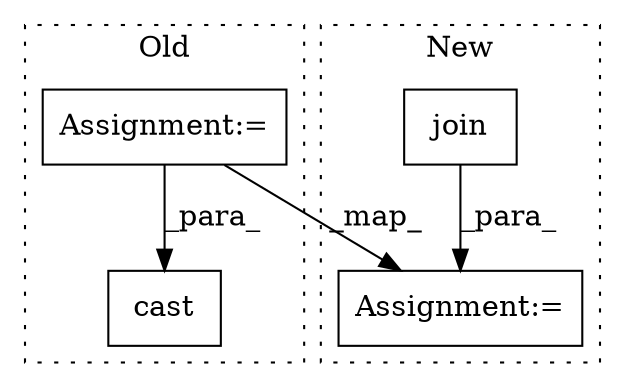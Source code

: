 digraph G {
subgraph cluster0 {
1 [label="cast" a="32" s="10051,10081" l="5,1" shape="box"];
4 [label="Assignment:=" a="7" s="9922" l="1" shape="box"];
label = "Old";
style="dotted";
}
subgraph cluster1 {
2 [label="join" a="32" s="10261,10290" l="5,1" shape="box"];
3 [label="Assignment:=" a="7" s="10310" l="1" shape="box"];
label = "New";
style="dotted";
}
2 -> 3 [label="_para_"];
4 -> 3 [label="_map_"];
4 -> 1 [label="_para_"];
}